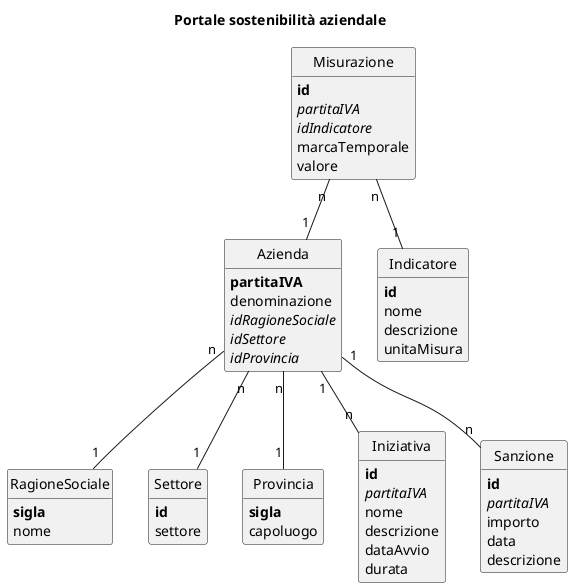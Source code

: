 @startuml
hide circle
hide methods

title Portale sostenibilità aziendale

class RagioneSociale {
  **sigla**
  nome
}

class Settore {
  **id**
  settore
}

class Provincia {
  **sigla**
  capoluogo
}

class Azienda {
  **partitaIVA**
  denominazione
  //idRagioneSociale//
  //idSettore//
  //idProvincia//
}

Azienda "n" -- "1" RagioneSociale
Azienda "n" -- "1" Settore
Azienda "n" -- "1" Provincia

class Indicatore {
  **id**
  nome
  descrizione
  unitaMisura
}

class Misurazione {
  **id**
  //partitaIVA//
  //idIndicatore//
  marcaTemporale
  valore
}

Misurazione "n" -- "1" Azienda
Misurazione "n" -- "1" Indicatore

class Iniziativa {
  **id**
  //partitaIVA//
  nome
  descrizione
  dataAvvio
  durata
}

Azienda "1" -- "n" Iniziativa

class Sanzione {
  **id**
  //partitaIVA//
  importo
  data
  descrizione
}

Azienda "1" -- "n" Sanzione

@enduml
